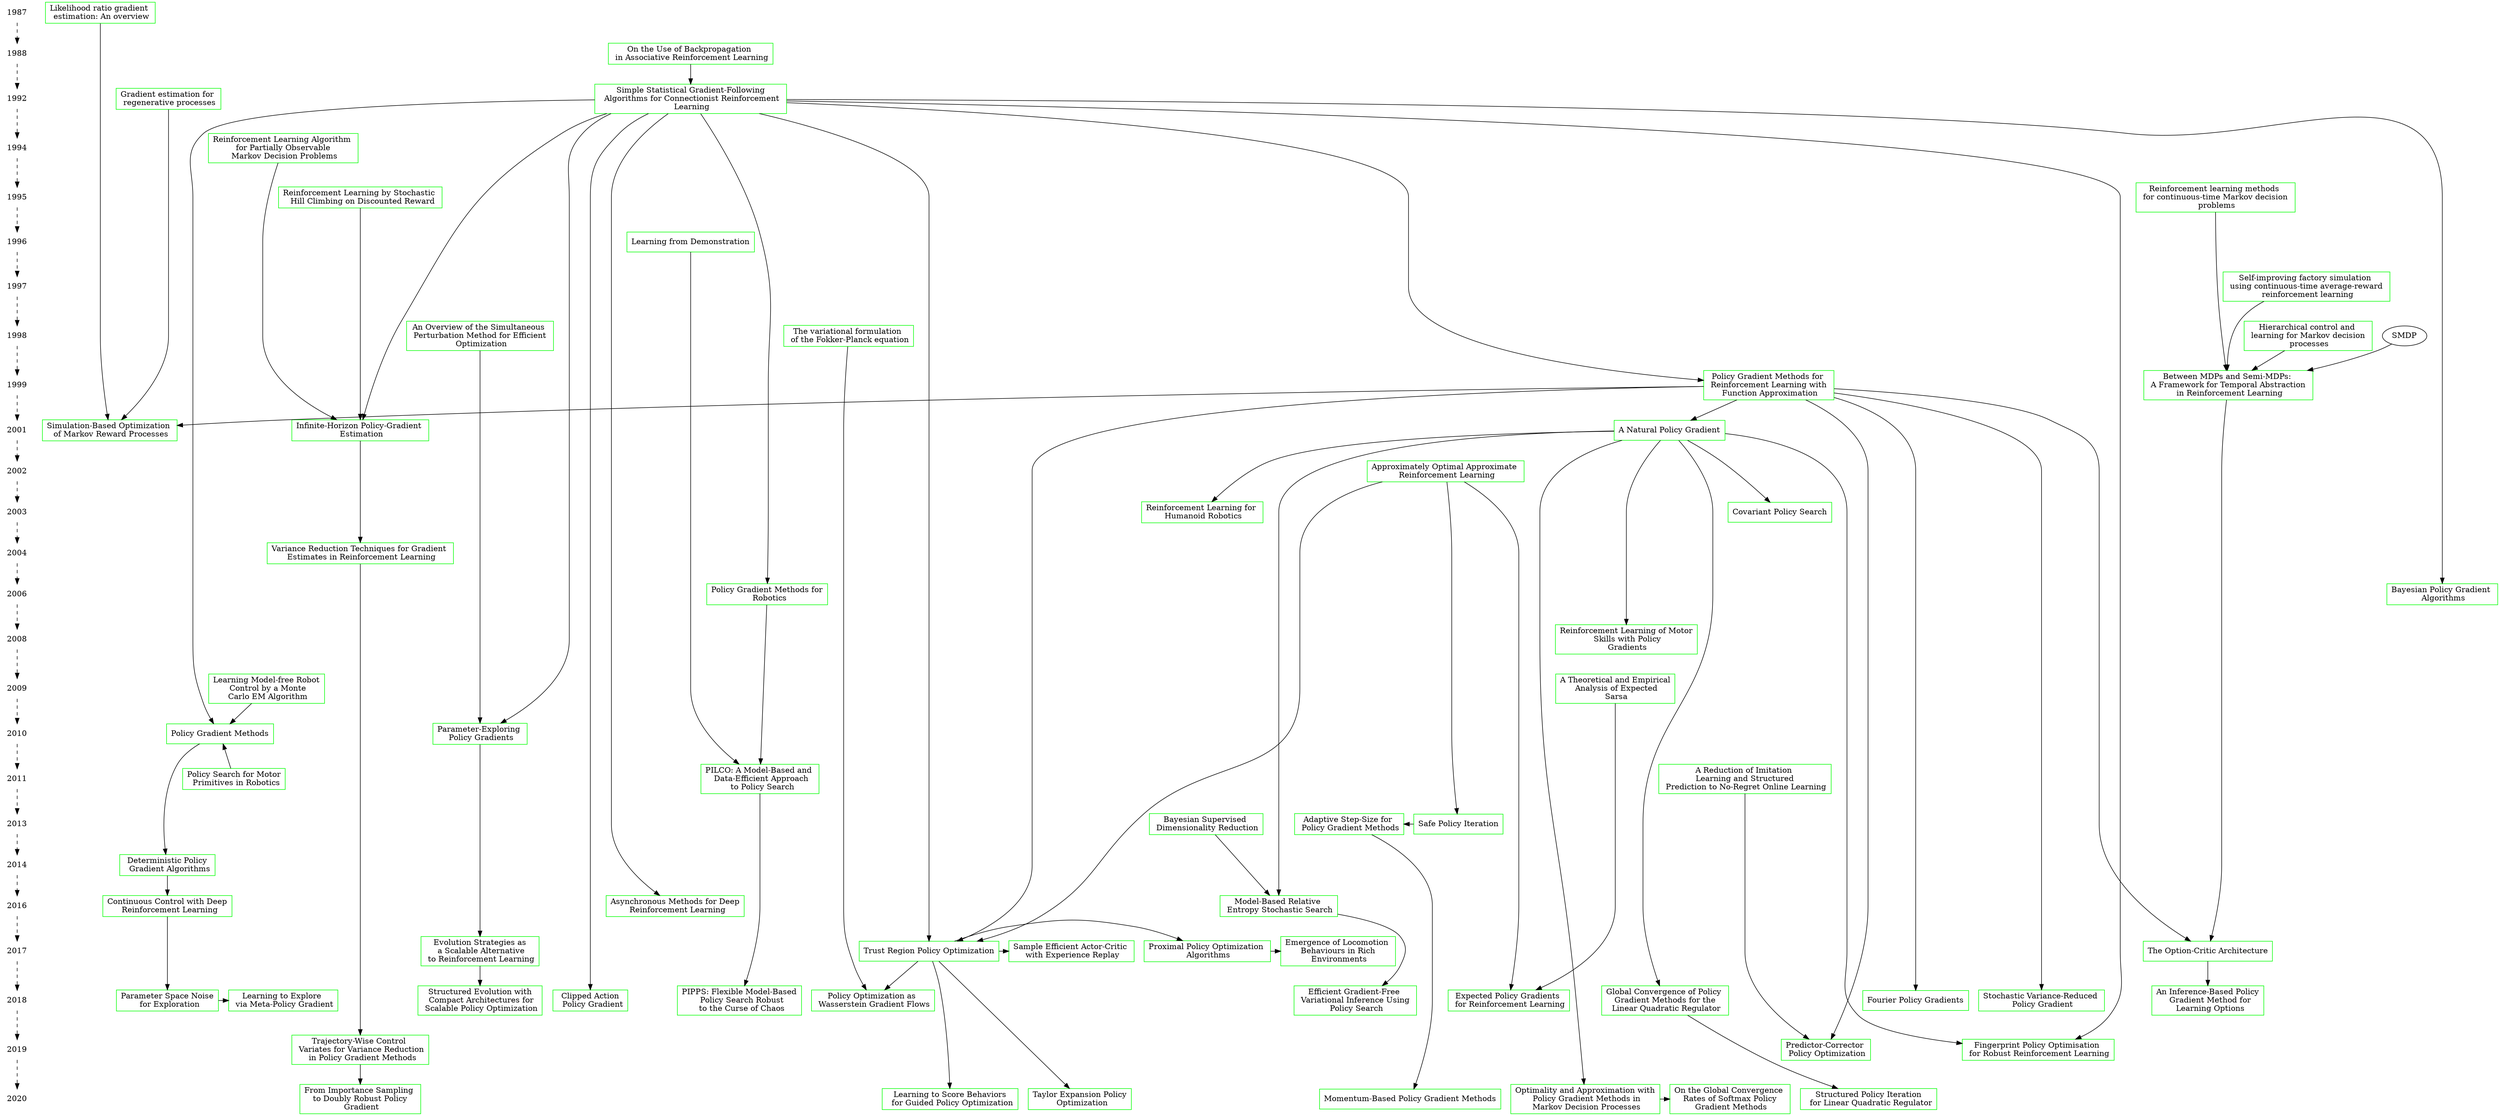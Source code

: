 digraph PG{     
	{
		node[shape=plaintext]
		edge[style=dashed]
		"1987"->"1988"->"1992"->"1994"->"1995"->"1996"->"1997"->"1998"->"1999"->"2001"->"2002"->
        "2003"->"2004"->"2006"->"2008"->"2009"->"2010"->"2011"->"2013"->
        "2014"->"2016"->"2017"->"2018"->"2019"->"2020";
	}
	//设置分辨率
    rankdir="TB";
	{
        node[shape=box,color=green]
        a1987[label="Likelihood ratio gradient \n estimation: An overview"];
        a1988[label="On the Use of Backpropagation \n in Associative Reinforcement Learning"];
        a1992[label="Simple Statistical Gradient-Following\n  Algorithms for Connectionist Reinforcement \n Learning"];
        b1992[label="Gradient estimation for \n regenerative processes"]
        a1994[label="Reinforcement Learning Algorithm \n for Partially Observable \n Markov Decision Problems"];
        a1995[label="Reinforcement Learning by Stochastic \n  Hill Climbing on Discounted Reward"];
        b1995[label="Reinforcement learning methods \n for continuous-time Markov decision \n problems"];
        a1996[label="Learning from Demonstration"];
        a1997[label="Self-improving factory simulation \n using continuous-time average-reward \n reinforcement learning"]
        a1998[label="An Overview of the Simultaneous \n Perturbation Method for Efficient \n Optimization"];
        b1998[label="The variational formulation \n of the Fokker-Planck equation"]
        c1998[label="Hierarchical control and \n learning for Markov decision \n processes"]
        a1999[label="Between MDPs and Semi-MDPs: \n A Framework for Temporal Abstraction \n in Reinforcement Learning"];
        b1999[label="Policy Gradient Methods for \n Reinforcement Learning with \n Function Approximation"];
        a2001[label="Infinite-Horizon Policy-Gradient \n Estimation"];
        c2001[label="A Natural Policy Gradient"];
        d2001[label="Simulation-Based Optimization \n of Markov Reward Processes"];
        a2002[label="Approximately Optimal Approximate \n Reinforcement Learning"];
        a2003[label="Covariant Policy Search"];
        b2003[label="Reinforcement Learning for \n Humanoid Robotics"];
        a2004[label="Variance Reduction Techniques for Gradient \n Estimates in Reinforcement Learning"];
        a2006[label="Bayesian Policy Gradient \n Algorithms"];
        b2006[label="Policy Gradient Methods for\n  Robotics"];
        a2008[label="Reinforcement Learning of Motor\n  Skills with Policy \n Gradients"];
        a2009[label="A Theoretical and Empirical\n  Analysis of Expected \n Sarsa"];
        b2009[label="Learning Model-free Robot\n  Control by a Monte \n Carlo EM Algorithm"]
        a2010[label="Policy Gradient Methods"];
        b2010[label="Parameter-Exploring \n Policy Gradients"];
        a2011[label="PILCO: A Model-Based and \n Data-Efficient Approach\n  to Policy Search"];
        b2011[label="A Reduction of Imitation \n Learning and Structured \n Prediction to No-Regret Online Learning"];
        c2011[label="Policy Search for Motor\n  Primitives in Robotics"]
        a2013[label="Adaptive Step-Size for \n Policy Gradient Methods"];
        b2013[label="Safe Policy Iteration"];
        c2013[label="Bayesian Supervised \n Dimensionality Reduction"]
        a2014[label="Deterministic Policy\n  Gradient Algorithms"];
        a2015[label="Trust Region Policy Optimization"];
        a2016[label="Model-Based Relative \n Entropy Stochastic Search"];
        b2016[label="Continuous Control with Deep\n  Reinforcement Learning"];
        c2016[label="Asynchronous Methods for Deep\n  Reinforcement Learning"];
        a2017[label="The Option-Critic Architecture"];
        b2017[label="Emergence of Locomotion \n Behaviours in Rich \n Environments"];
        c2017[label="Evolution Strategies as\n  a Scalable Alternative \n to Reinforcement Learning"];
        e2017[label="Proximal Policy Optimization \n Algorithms"];
        f2017[label="Sample Efficient Actor-Critic \n with Experience Replay"];
        a2018[label="Efficient Gradient-Free \n Variational Inference Using \n Policy Search"];
        b2018[label="Structured Evolution with\n  Compact Architectures for \n Scalable Policy Optimization"];
        c2018[label="Expected Policy Gradients \n for Reinforcement Learning"];
        d2018[label="Global Convergence of Policy \n Gradient Methods for the \n Linear Quadratic Regulator"];
        e2018[label="Fourier Policy Gradients"];
        f2018[label="Clipped Action\n  Policy Gradient"];
        g2018[label="Stochastic Variance-Reduced \n Policy Gradient"];
        h2018[label="PIPPS: Flexible Model-Based\n  Policy Search Robust\n  to the Curse of Chaos"];
        i2018[label="Parameter Space Noise\n  for Exploration"];
        j2018[label="An Inference-Based Policy\n  Gradient Method for\n  Learning Options"];
        k2018[label="Learning to Explore \n via Meta-Policy Gradient"];
        l2018[label="Policy Optimization as \n Wasserstein Gradient Flows"];
        a2019[label="Trajectory-Wise Control \n Variates for Variance Reduction\n  in Policy Gradient Methods"];
        b2019[label="Predictor-Corrector \n Policy Optimization"];
        c2019[label="Fingerprint Policy Optimisation \n for Robust Reinforcement Learning"];
        a2020[label="Optimality and Approximation with\n  Policy Gradient Methods in \n Markov Decision Processes"];
        b2020[label="Momentum-Based Policy Gradient Methods"];
        c2020[label="From Importance Sampling \n to Doubly Robust Policy \n Gradient"];
        d2020[label="On the Global Convergence \n Rates of Softmax Policy \n Gradient Methods"];
        e2020[label="Learning to Score Behaviors\n  for Guided Policy Optimization"];
        f2020[label="Structured Policy Iteration\n  for Linear Quadratic Regulator"];
        g2020[label="Taylor Expansion Policy\n  Optimization"];
    }

    {
        a2002 -> a2015;
        a1992 -> c2016;
        a1992 -> b1999;
        a2010 -> a2014;
        b2010 -> c2017;
        c2001 -> a2008;
        b1999 -> a2015;
        a1992 -> a2015;
        a1988 -> a1992;
        a2015 -> f2017;
        a1992 -> a2001;
        a1995 -> a2001;
        a2015 -> e2017;
        e2017 -> b2017;
        b1999 -> c2001;
        a1994 -> a2001;
        a2002 -> b2013;
        b1999 -> d2001;
        a1987 -> d2001;
        b1992 -> d2001;
        c2001 -> a2003;
        a1992 -> a2006;
        c2001 -> b2003;
        d2018 -> f2020;
        b1999 -> b2019;
        b2011 -> b2019;
        a2011 -> h2018;
        a2013 -> b2020;
        i2018 -> k2018;
        a2017 -> j2018;
        a2019 -> c2020;
        a2015 -> g2020;
        a2015 -> e2020;
        c2001 -> a2020;
        a2020 -> d2020;
        a1992 -> f2018;
        b1998 -> l2018;
        a2015 -> l2018;
        b1999 -> e2018;
        c2001 -> d2018;
        b1999 -> g2018;
        a2016 -> a2018;
        c2017 -> b2018;
        c2001 -> c2019;
        a1992 -> c2019;
        a2001 -> a2004;
        a2004 -> a2019;
        a1992 -> a2010;
        b2009 -> a2010;
        c2011 -> a2010;
        a2014 -> b2016;
        b2016 -> i2018;
        b2013 -> a2013;
        c2001 -> a2016;
        c2013 -> a2016;
        a1998 -> b2010;
        a1992 -> b2010;
        a2009 -> c2018;
        a2002 -> c2018;
        a1992 -> b2006;
        b2006 -> a2011;
        a1996 -> a2011;
        "SMDP" -> a1999;
        b1995 -> a1999;
        a1997 -> a1999;
        c1998 -> a1999;
        a1999 -> a2017;
        b1999 -> a2017;
    }
    {
		{rank=same;1987;a1987}
        {rank=same;1988;a1988}
        {rank=same;1992;a1992;b1992}
        {rank=same;1994;a1994}
        {rank=same;1995;a1995;b1995}
        {rank=same;1996;a1996}
        {rank=same;1997;a1997}
        {rank=same;1998;a1998;b1998;c1998}
        {rank=same;1999;a1999;b1999}
        {rank=same;2001;a2001;c2001;d2001}
        {rank=same;2002;a2002}
        {rank=same;2003;a2003;b2003}
        {rank=same;2004;a2004}
        {rank=same;2006;a2006;b2006}
        {rank=same;2008;a2008}
        {rank=same;2009;a2009;b2009}
        {rank=same;2010;a2010;b2010}
        {rank=same;2011;a2011;b2011;c2011}
        {rank=same;2013;a2013;b2013;c2013}
        {rank=same;2014;a2014}
        {rank=same;2016;a2016;b2016;c2016}
        {rank=same;2017;a2017;b2017;c2017;a2015;e2017;f2017}
        {rank=same;2018;a2018;b2018;c2018;d2018;e2018;f2018;g2018;h2018;i2018;j2018;k2018;l2018}
        {rank=same;2019;a2019;b2019;c2019}
        {rank=same;2020;a2020;b2020;c2020;d2020;e2020;f2020;g2020}
	}

}